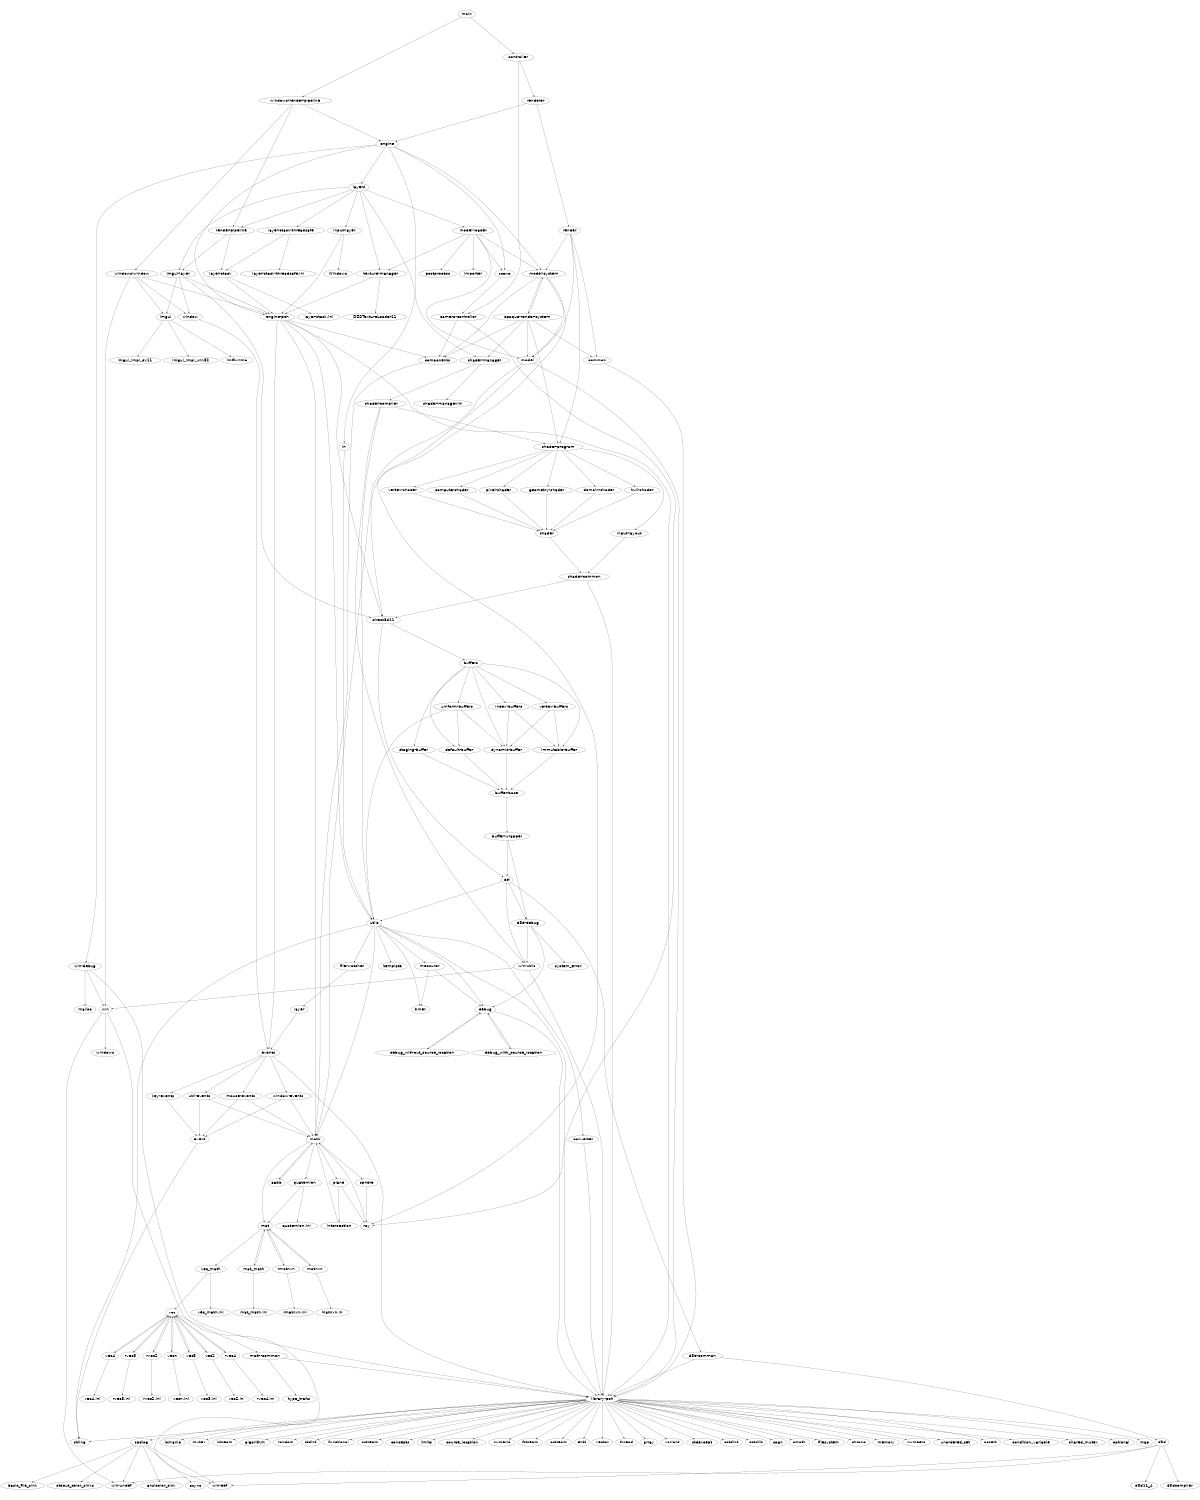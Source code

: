 digraph "source tree" {
    overlap=scale;
    size="8,10";
    ratio="fill";
    fontsize="32";
    fontname="Helvetica";
	node [fontsize="32", fontname="Helvetica"]
	clusterrank="local";
	"immutable-buffer" -> "buffer-base"
	"uniform-buffers" -> "default-buffer"
	"layers" -> "input-layer"
	"measurer" -> "timer"
	"d3d-debug" -> "debug"
	"vec" -> "rvec3"
	"input-layout" -> "shader-common"
	"engine-pch" -> "math"
	"library-pch" -> "shared_mutex"
	"imgui" -> "imgui_impl_dx11"
	"layer-stack" -> "engine-pch"
	"shader-program" -> "geometry-shader"
	"layers" -> "render-pipeline"
	"intersection" -> "math"
	"library-pch" -> "optional"
	"engine-pch" -> "events"
	"engine" -> "win-debug"
	"library-pch" -> "map"
	"layers" -> "shader-manager"
	"ini" -> "utils"
	"layer-stack-threadsafe" -> "layer-stack"
	"events" -> "mouse-events"
	"camera-controller" -> "ray"
	"converter" -> "library-pch"
	"staging-buffer" -> "buffer-base"
	"rmatnxn" -> "mat"
	"shader-manager" -> "shader-compiler"
	"components" -> "math"
	"windows-window" -> "imgui"
	"vec_math" -> "vec_math.inl"
	"engine" -> "engine-pch"
	"win-debug" -> "malloc"
	"buffers" -> "default-buffer"
	"render-pipeline" -> "imgui-layer"
	"ray" -> "math"
	"buffers" -> "staging-buffer"
	"d3d" -> "d3d11_4"
	"utils" -> "debug"
	"utils" -> "math"
	"d3d" -> "win-undef"
	"vec" -> "rvec2"
	"vecn" -> "vec"
	"engine" -> "model-system"
	"utils" -> "library-pch"
	"domain-shader" -> "shader"
	"imgui" -> "imgui_impl_win32"
	"events" -> "util-events"
	"shader-common" -> "library-pch"
	"buffers" -> "uniform-buffers"
	"shader-compiler" -> "win-utils"
	"math-common" -> "type_traits"
	"opaque-render-system" -> "components"
	"aabb" -> "math"
	"plane" -> "intersection"
	"library-pch" -> "iomanip"
	"d3d" -> "win-def"
	"matnxn" -> "matnxn.inl"
	"library-pch" -> "mutex"
	"library-pch" -> "istream"
	"hull-shader" -> "shader"
	"vertex-buffers" -> "immutable-buffer"
	"buffers" -> "immutable-buffer"
	"shader-program" -> "vertex-shader"
	"library-pch" -> "algorithm"
	"spdlog" -> "basic_file_sink"
	"texture-manager" -> "engine-pch"
	"vec" -> "math-common"
	"math" -> "aabb"
	"layers" -> "layer-stack-threadsafe"
	"win-debug" -> "win"
	"d3d-common" -> "library-pch"
	"vec_math" -> "vec"
	"library-pch" -> "random"
	"layer-stack" -> "layer-stack.inl"
	"d3d" -> "d3dcompiler"
	"utils" -> "converter"
	"math" -> "plane"
	"shader-compiler" -> "utils"
	"library-pch" -> "stdint"
	"windows-window" -> "window"
	"rvec2" -> "rvec2.inl"
	"imgui" -> "ImGuizmo"
	"library-pch" -> "functional"
	"d3d-debug" -> "win-utils"
	"library-pch" -> "sstream"
	"model-system" -> "components"
	"opaque-render-system" -> "model"
	"windows-render-pipeline" -> "engine"
	"api" -> "utils"
	"window-events" -> "math"
	"windows-window" -> "win"
	"layers" -> "texture-manager"
	"buffer-base" -> "buffer-wrapper"
	"common" -> "library-pch"
	"api" -> "d3d-common"
	"library-pch" -> "concepts"
	"rvec2" -> "vec"
	"mouse-events" -> "math"
	"engine-pch" -> "library-pch"
	"uniform-buffers" -> "utils"
	"spdlog" -> "stdout_color_sinks"
	"scene" -> "camera-controller"
	"main" -> "controller"
	"library-pch" -> "limits"
	"windows-window" -> "engine-pch"
	"layer-stack-threadsafe" -> "layer-stack-threadsafe.inl"
	"model-loader" -> "model-system"
	"mouse-events" -> "event"
	"matnxn" -> "mat"
	"vec3" -> "vec"
	"mat_math" -> "mat"
	"measurer" -> "debug"
	"buffers" -> "index-buffers"
	"texture-manager" -> "DDSTextureLoader11"
	"file-watcher" -> "layer"
	"d3d-common" -> "d3d"
	"compute-shader" -> "shader"
	"controller" -> "renderer"
	"engine-pch" -> "components"
	"event" -> "string"
	"vec2" -> "vec"
	"utils" -> "timer"
	"library-pch" -> "source_location"
	"direct3d11" -> "buffers"
	"math" -> "sphere"
	"sphere" -> "ray"
	"controller" -> "camera-controller"
	"rvec4" -> "vec"
	"debug" -> "library-pch"
	"model-loader" -> "Importer"
	"library-pch" -> "numeric"
	"library-pch" -> "fstream"
	"library-pch" -> "ostream"
	"render" -> "shader-program"
	"shader" -> "shader-common"
	"win-debug" -> "library-pch"
	"win-utils" -> "win"
	"library-pch" -> "entt"
	"vec" -> "vecn"
	"shader-program" -> "pixel-shader"
	"camera-controller" -> "components"
	"geometry-shader" -> "shader"
	"library-pch" -> "vector"
	"vertex-buffers" -> "dynamic-buffer"
	"win-utils" -> "library-pch"
	"key-events" -> "event"
	"mat_math" -> "mat_math.inl"
	"pixel-shader" -> "shader"
	"vec" -> "vec4"
	"input-layer" -> "engine-pch"
	"debug_with_source_location" -> "debug"
	"api" -> "d3d-debug"
	"spdlog" -> "win-undef"
	"library-pch" -> "thread"
	"layer" -> "events"
	"spdlog" -> "ansicolor_sink"
	"vec4" -> "vec"
	"mat" -> "matnxn"
	"model" -> "library-pch"
	"library-pch" -> "array"
	"model-loader" -> "texture-manager"
	"model" -> "direct3d11"
	"utils" -> "measurer"
	"mat" -> "vec_math"
	"render" -> "model-system"
	"utils" -> "string"
	"imgui-layer" -> "imgui"
	"plane" -> "ray"
	"library-pch" -> "variant"
	"library-pch" -> "string"
	"render-pipeline" -> "layer-stack"
	"library-pch" -> "stdexcept"
	"buffers" -> "vertex-buffers"
	"rvec4" -> "rvec4.inl"
	"library-pch" -> "spdlog"
	"buffer-wrapper" -> "d3d-debug"
	"library-pch" -> "cstdint"
	"index-buffers" -> "dynamic-buffer"
	"library-pch" -> "cstdlib"
	"spdlog" -> "async"
	"imgui-layer" -> "direct3d11"
	"render" -> "model"
	"math-common" -> "library-pch"
	"imgui-layer" -> "window"
	"vec" -> "rvec4"
	"rvec3" -> "vec"
	"debug" -> "debug_without_source_location"
	"imgui-layer" -> "engine-pch"
	"buffers" -> "dynamic-buffer"
	"windows-render-pipeline" -> "windows-window"
	"model-loader" -> "postprocess"
	"vec" -> "vec3"
	"vec4" -> "vec4.inl"
	"quaternion" -> "mat"
	"debug" -> "debug_with_source_location"
	"model-loader" -> "scene"
	"vec" -> "vec2"
	"shader-compiler" -> "shader-program"
	"index-buffers" -> "immutable-buffer"
	"opaque-render-system" -> "model-system"
	"utils" -> "template"
	"library-pch" -> "span"
	"shader-common" -> "direct3d11"
	"renderer" -> "render"
	"input-layer" -> "Windows"
	"render" -> "common"
	"window-events" -> "event"
	"library-pch" -> "cmath"
	"quaternion" -> "quaternion.inl"
	"library-pch" -> "filesystem"
	"math" -> "mat"
	"mat" -> "mat_math"
	"renderer" -> "engine"
	"layers" -> "model-loader"
	"buffer-wrapper" -> "api"
	"library-pch" -> "chrono"
	"vecn" -> "vecn.inl"
	"win" -> "win-undef"
	"engine-pch" -> "utils"
	"win" -> "win-def"
	"api" -> "win-utils"
	"events" -> "library-pch"
	"engine" -> "scene"
	"win" -> "windows"
	"model-loader" -> "model"
	"engine" -> "layers"
	"spdlog" -> "win-def"
	"windows-render-pipeline" -> "render-pipeline"
	"d3d-debug" -> "system_error"
	"opaque-render-system" -> "shader-program"
	"model-system" -> "ray"
	"vec2" -> "vec2.inl"
	"library-pch" -> "memory"
	"direct3d11" -> "api"
	"library-pch" -> "numbers"
	"opaque-render-system" -> "shader-manager"
	"mat" -> "rmatnxn"
	"engine-pch" -> "direct3d11"
	"model-system" -> "opaque-render-system"
	"default-buffer" -> "buffer-base"
	"library-pch" -> "unordered_set"
	"layers" -> "imgui-layer"
	"engine" -> "ini"
	"dynamic-buffer" -> "buffer-base"
	"main" -> "windows-render-pipeline"
	"rvec3" -> "rvec3.inl"
	"utils" -> "file-watcher"
	"opaque-render-system" -> "common"
	"model-system" -> "model"
	"vec3" -> "vec3.inl"
	"library-pch" -> "assert"
	"shader-program" -> "compute-shader"
	"model" -> "math"
	"vertex-shader" -> "shader"
	"math" -> "quaternion"
	"events" -> "window-events"
	"shader-manager" -> "shader-manager.inl"
	"uniform-buffers" -> "dynamic-buffer"
	"window" -> "events"
	"library-pch" -> "condition_variable"
	"shader-program" -> "hull-shader"
	"shader-program" -> "domain-shader"
	"events" -> "key-events"
	"shader-program" -> "input-layout"
	"rmatnxn" -> "rmatnxn.inl"
	"util-events" -> "event"
	"debug_without_source_location" -> "debug"
	"util-events" -> "math"
}
